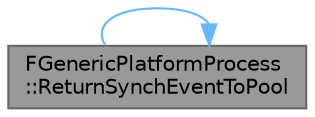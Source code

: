 digraph "FGenericPlatformProcess::ReturnSynchEventToPool"
{
 // INTERACTIVE_SVG=YES
 // LATEX_PDF_SIZE
  bgcolor="transparent";
  edge [fontname=Helvetica,fontsize=10,labelfontname=Helvetica,labelfontsize=10];
  node [fontname=Helvetica,fontsize=10,shape=box,height=0.2,width=0.4];
  rankdir="LR";
  Node1 [id="Node000001",label="FGenericPlatformProcess\l::ReturnSynchEventToPool",height=0.2,width=0.4,color="gray40", fillcolor="grey60", style="filled", fontcolor="black",tooltip="Returns an event to the pool."];
  Node1 -> Node1 [id="edge1_Node000001_Node000001",color="steelblue1",style="solid",tooltip=" "];
}
